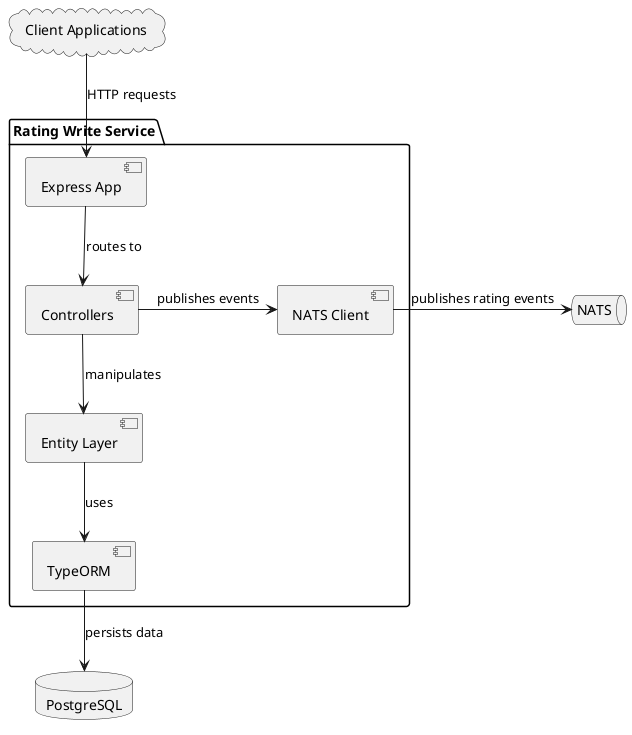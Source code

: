 @startuml "Rating Write Service - Components"
skinparam componentStyle uml2
skinparam backgroundColor white

package "Rating Write Service" {
  [Express App] as ExpressApp
  [NATS Client] as NatsClient
  [Controllers] as Controllers
  [Entity Layer] as Entities
  [TypeORM] as TypeORM
  
  ExpressApp -down-> Controllers : "routes to"
  Controllers -down-> Entities : "manipulates"
  Controllers -right-> NatsClient : "publishes events"
  Entities -down-> TypeORM : "uses"
}

cloud "Client Applications" as Clients
database "PostgreSQL" as PostgresDB
queue "NATS" as NATS

Clients -down-> ExpressApp : "HTTP requests"
TypeORM -down-> PostgresDB : "persists data"
NatsClient -right-> NATS : "publishes rating events"

@enduml